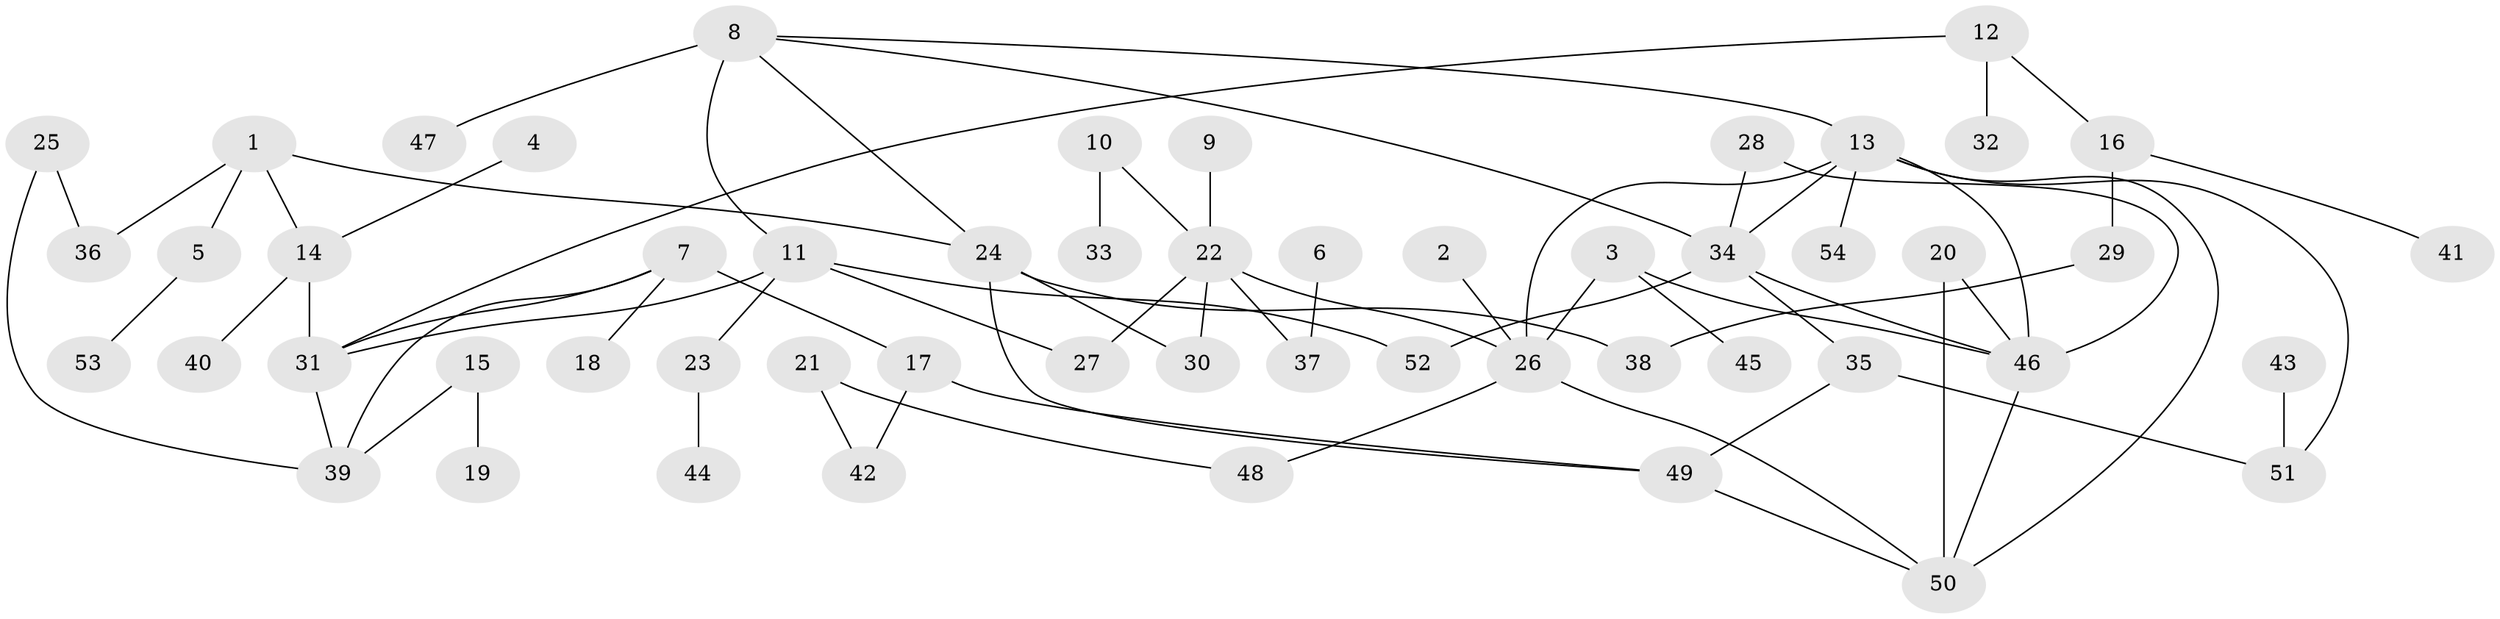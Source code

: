 // original degree distribution, {8: 0.009345794392523364, 5: 0.028037383177570093, 6: 0.028037383177570093, 7: 0.028037383177570093, 4: 0.102803738317757, 2: 0.29906542056074764, 3: 0.1308411214953271, 1: 0.37383177570093457}
// Generated by graph-tools (version 1.1) at 2025/00/03/09/25 03:00:57]
// undirected, 54 vertices, 72 edges
graph export_dot {
graph [start="1"]
  node [color=gray90,style=filled];
  1;
  2;
  3;
  4;
  5;
  6;
  7;
  8;
  9;
  10;
  11;
  12;
  13;
  14;
  15;
  16;
  17;
  18;
  19;
  20;
  21;
  22;
  23;
  24;
  25;
  26;
  27;
  28;
  29;
  30;
  31;
  32;
  33;
  34;
  35;
  36;
  37;
  38;
  39;
  40;
  41;
  42;
  43;
  44;
  45;
  46;
  47;
  48;
  49;
  50;
  51;
  52;
  53;
  54;
  1 -- 5 [weight=1.0];
  1 -- 14 [weight=1.0];
  1 -- 24 [weight=1.0];
  1 -- 36 [weight=1.0];
  2 -- 26 [weight=1.0];
  3 -- 26 [weight=1.0];
  3 -- 45 [weight=1.0];
  3 -- 46 [weight=1.0];
  4 -- 14 [weight=1.0];
  5 -- 53 [weight=1.0];
  6 -- 37 [weight=1.0];
  7 -- 17 [weight=1.0];
  7 -- 18 [weight=1.0];
  7 -- 31 [weight=1.0];
  7 -- 39 [weight=1.0];
  8 -- 11 [weight=1.0];
  8 -- 13 [weight=1.0];
  8 -- 24 [weight=1.0];
  8 -- 34 [weight=1.0];
  8 -- 47 [weight=1.0];
  9 -- 22 [weight=1.0];
  10 -- 22 [weight=1.0];
  10 -- 33 [weight=1.0];
  11 -- 23 [weight=1.0];
  11 -- 27 [weight=1.0];
  11 -- 31 [weight=1.0];
  11 -- 52 [weight=1.0];
  12 -- 16 [weight=1.0];
  12 -- 31 [weight=1.0];
  12 -- 32 [weight=1.0];
  13 -- 26 [weight=1.0];
  13 -- 34 [weight=1.0];
  13 -- 46 [weight=2.0];
  13 -- 50 [weight=1.0];
  13 -- 51 [weight=1.0];
  13 -- 54 [weight=1.0];
  14 -- 31 [weight=1.0];
  14 -- 40 [weight=1.0];
  15 -- 19 [weight=1.0];
  15 -- 39 [weight=1.0];
  16 -- 29 [weight=1.0];
  16 -- 41 [weight=1.0];
  17 -- 42 [weight=1.0];
  17 -- 49 [weight=1.0];
  20 -- 46 [weight=1.0];
  20 -- 50 [weight=1.0];
  21 -- 42 [weight=1.0];
  21 -- 48 [weight=1.0];
  22 -- 26 [weight=1.0];
  22 -- 27 [weight=1.0];
  22 -- 30 [weight=1.0];
  22 -- 37 [weight=1.0];
  23 -- 44 [weight=1.0];
  24 -- 30 [weight=1.0];
  24 -- 38 [weight=1.0];
  24 -- 49 [weight=1.0];
  25 -- 36 [weight=1.0];
  25 -- 39 [weight=1.0];
  26 -- 48 [weight=1.0];
  26 -- 50 [weight=1.0];
  28 -- 34 [weight=1.0];
  28 -- 46 [weight=1.0];
  29 -- 38 [weight=1.0];
  31 -- 39 [weight=1.0];
  34 -- 35 [weight=1.0];
  34 -- 46 [weight=1.0];
  34 -- 52 [weight=1.0];
  35 -- 49 [weight=1.0];
  35 -- 51 [weight=1.0];
  43 -- 51 [weight=1.0];
  46 -- 50 [weight=1.0];
  49 -- 50 [weight=1.0];
}
